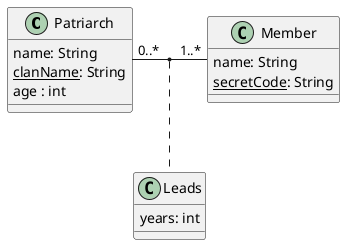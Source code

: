 @startuml

class Patriarch {
    name: String
    <u>clanName</u>: String
    age : int
}

class Member {
    name: String
    <u>secretCode</u>: String
}

Patriarch "0..*" - "1..*" Member
(Patriarch, Member) "*" .. "*" Leads

class Leads {
    years: int
}
@enduml